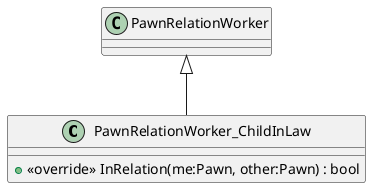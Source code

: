 @startuml
class PawnRelationWorker_ChildInLaw {
    + <<override>> InRelation(me:Pawn, other:Pawn) : bool
}
PawnRelationWorker <|-- PawnRelationWorker_ChildInLaw
@enduml

